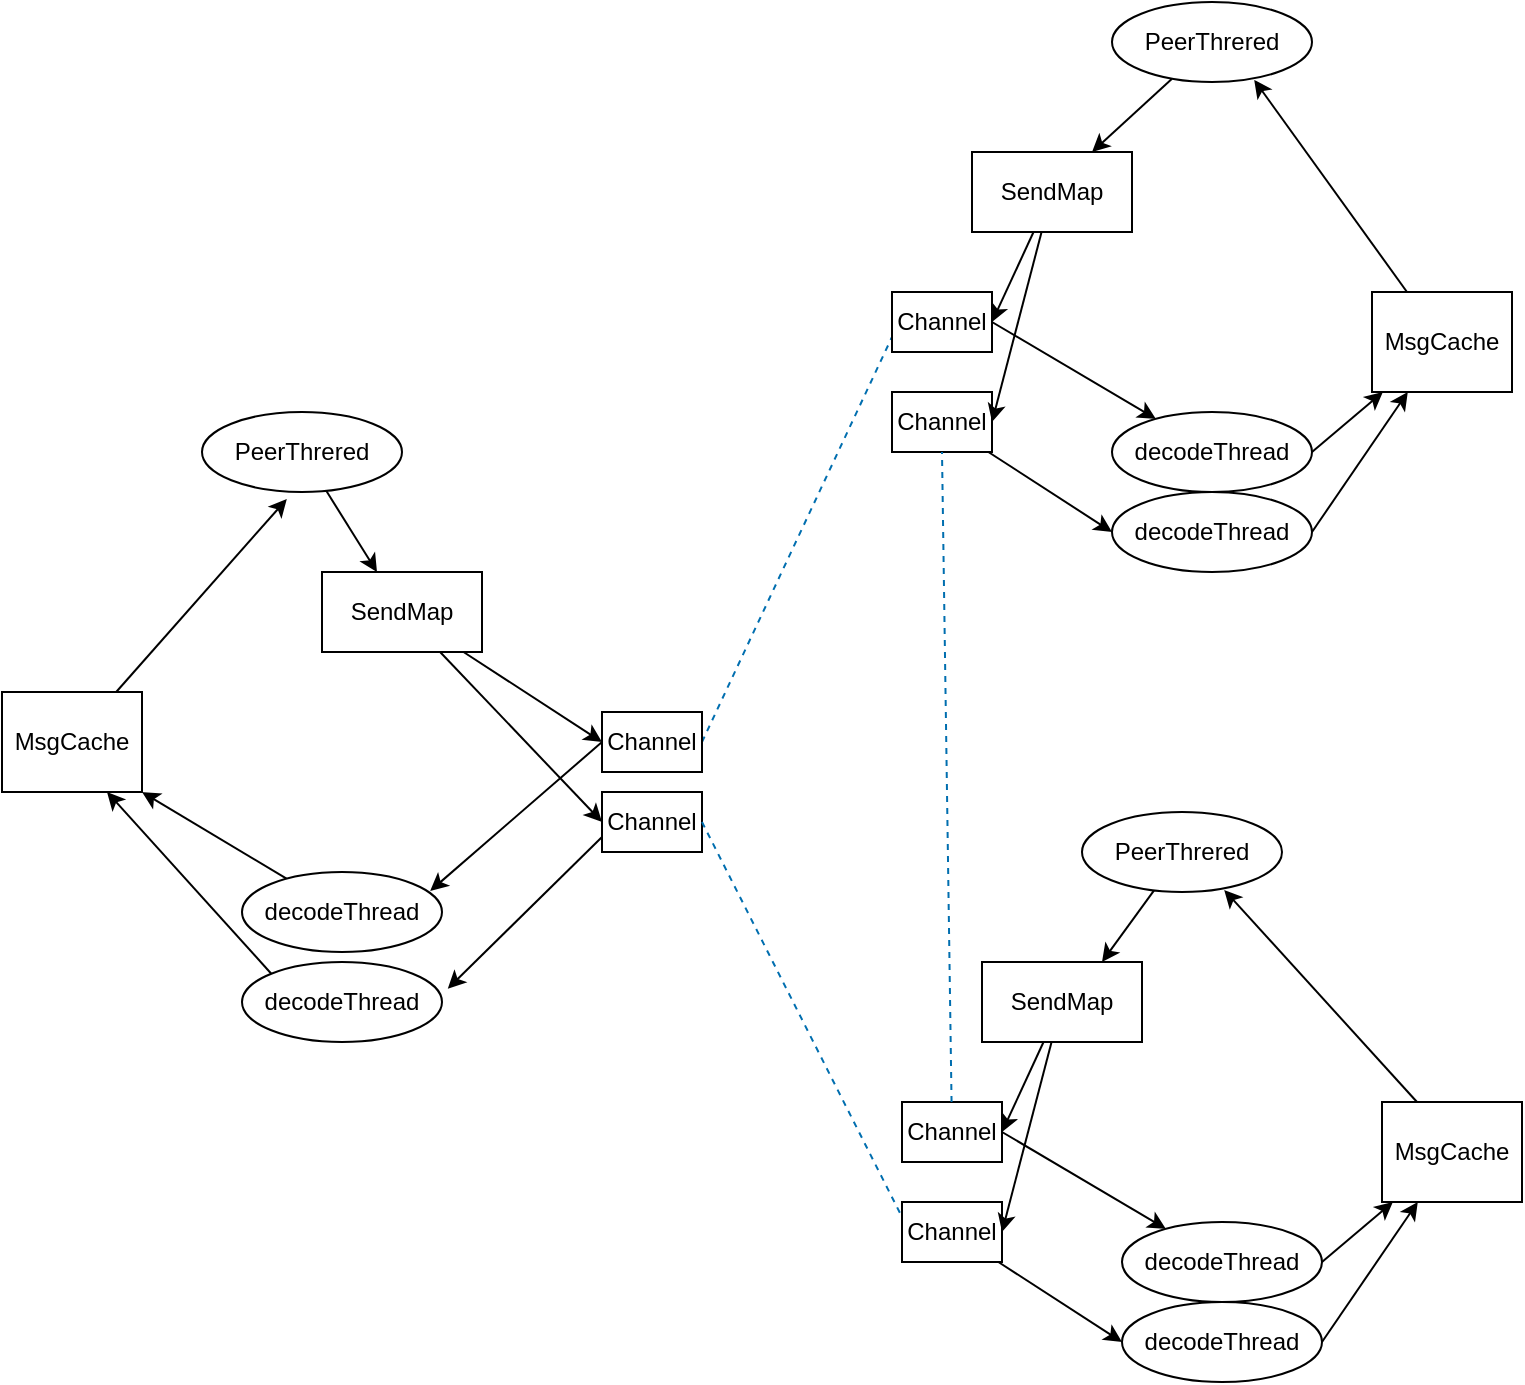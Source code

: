 <mxfile>
    <diagram id="ji68YFjvOslAGeHS3xsc" name="Page-1">
        <mxGraphModel dx="1334" dy="773" grid="1" gridSize="10" guides="1" tooltips="1" connect="1" arrows="1" fold="1" page="1" pageScale="1" pageWidth="827" pageHeight="1169" math="0" shadow="0">
            <root>
                <mxCell id="0"/>
                <mxCell id="1" parent="0"/>
                <mxCell id="26" style="edgeStyle=none;html=1;" edge="1" parent="1" source="2" target="22">
                    <mxGeometry relative="1" as="geometry"/>
                </mxCell>
                <mxCell id="2" value="PeerThrered" style="ellipse;whiteSpace=wrap;html=1;" parent="1" vertex="1">
                    <mxGeometry x="130" y="270" width="100" height="40" as="geometry"/>
                </mxCell>
                <mxCell id="21" style="edgeStyle=none;html=1;entryX=1.029;entryY=0.334;entryDx=0;entryDy=0;entryPerimeter=0;exitX=0;exitY=0.75;exitDx=0;exitDy=0;" edge="1" parent="1" source="14" target="18">
                    <mxGeometry relative="1" as="geometry">
                        <mxPoint x="333.328" y="470" as="sourcePoint"/>
                    </mxGeometry>
                </mxCell>
                <mxCell id="14" value="Channel" style="rounded=0;whiteSpace=wrap;html=1;fontColor=default;" parent="1" vertex="1">
                    <mxGeometry x="330" y="460" width="50" height="30" as="geometry"/>
                </mxCell>
                <mxCell id="20" style="edgeStyle=none;html=1;exitX=0;exitY=0.5;exitDx=0;exitDy=0;entryX=0.941;entryY=0.237;entryDx=0;entryDy=0;entryPerimeter=0;" edge="1" parent="1" source="15" target="19">
                    <mxGeometry relative="1" as="geometry">
                        <mxPoint x="320" y="415" as="sourcePoint"/>
                    </mxGeometry>
                </mxCell>
                <mxCell id="78" style="edgeStyle=none;html=1;entryX=0;entryY=0.75;entryDx=0;entryDy=0;endArrow=none;endFill=0;dashed=1;exitX=1;exitY=0.5;exitDx=0;exitDy=0;rounded=1;fillColor=#1ba1e2;strokeColor=#006EAF;" edge="1" parent="1" source="15" target="37">
                    <mxGeometry relative="1" as="geometry"/>
                </mxCell>
                <mxCell id="15" value="Channel" style="rounded=0;whiteSpace=wrap;html=1;fontColor=default;" parent="1" vertex="1">
                    <mxGeometry x="330" y="420" width="50" height="30" as="geometry"/>
                </mxCell>
                <mxCell id="31" style="edgeStyle=none;html=1;exitX=0;exitY=0;exitDx=0;exitDy=0;entryX=0.75;entryY=1;entryDx=0;entryDy=0;" edge="1" parent="1" source="18" target="28">
                    <mxGeometry relative="1" as="geometry">
                        <mxPoint x="90" y="464" as="targetPoint"/>
                    </mxGeometry>
                </mxCell>
                <mxCell id="18" value="decodeThread" style="ellipse;whiteSpace=wrap;html=1;" vertex="1" parent="1">
                    <mxGeometry x="150" y="545" width="100" height="40" as="geometry"/>
                </mxCell>
                <mxCell id="30" style="edgeStyle=none;html=1;entryX=1;entryY=1;entryDx=0;entryDy=0;" edge="1" parent="1" source="19" target="28">
                    <mxGeometry relative="1" as="geometry">
                        <mxPoint x="110" y="460" as="targetPoint"/>
                    </mxGeometry>
                </mxCell>
                <mxCell id="19" value="decodeThread" style="ellipse;whiteSpace=wrap;html=1;" vertex="1" parent="1">
                    <mxGeometry x="150" y="500" width="100" height="40" as="geometry"/>
                </mxCell>
                <mxCell id="24" style="edgeStyle=none;html=1;entryX=0;entryY=0.5;entryDx=0;entryDy=0;" edge="1" parent="1" source="22" target="15">
                    <mxGeometry relative="1" as="geometry"/>
                </mxCell>
                <mxCell id="25" style="edgeStyle=none;html=1;entryX=0;entryY=0.5;entryDx=0;entryDy=0;" edge="1" parent="1" source="22" target="14">
                    <mxGeometry relative="1" as="geometry"/>
                </mxCell>
                <mxCell id="22" value="SendMap" style="rounded=0;whiteSpace=wrap;html=1;" vertex="1" parent="1">
                    <mxGeometry x="190" y="350" width="80" height="40" as="geometry"/>
                </mxCell>
                <mxCell id="33" style="edgeStyle=none;html=1;entryX=0.424;entryY=1.087;entryDx=0;entryDy=0;entryPerimeter=0;" edge="1" parent="1" source="28" target="2">
                    <mxGeometry relative="1" as="geometry"/>
                </mxCell>
                <mxCell id="28" value="MsgCache" style="rounded=0;whiteSpace=wrap;html=1;" vertex="1" parent="1">
                    <mxGeometry x="30" y="410" width="70" height="50" as="geometry"/>
                </mxCell>
                <mxCell id="55" style="edgeStyle=none;html=1;entryX=0.75;entryY=0;entryDx=0;entryDy=0;" edge="1" parent="1" source="35" target="51">
                    <mxGeometry relative="1" as="geometry"/>
                </mxCell>
                <mxCell id="35" value="PeerThrered" style="ellipse;whiteSpace=wrap;html=1;" vertex="1" parent="1">
                    <mxGeometry x="585" y="65" width="100" height="40" as="geometry"/>
                </mxCell>
                <mxCell id="58" style="edgeStyle=none;html=1;exitX=1;exitY=0.5;exitDx=0;exitDy=0;" edge="1" parent="1" source="37" target="43">
                    <mxGeometry relative="1" as="geometry"/>
                </mxCell>
                <mxCell id="37" value="Channel" style="rounded=0;whiteSpace=wrap;html=1;fontColor=default;" vertex="1" parent="1">
                    <mxGeometry x="475" y="210" width="50" height="30" as="geometry"/>
                </mxCell>
                <mxCell id="59" style="edgeStyle=none;html=1;entryX=0;entryY=0.5;entryDx=0;entryDy=0;" edge="1" parent="1" source="41" target="47">
                    <mxGeometry relative="1" as="geometry"/>
                </mxCell>
                <mxCell id="41" value="Channel" style="rounded=0;whiteSpace=wrap;html=1;fontColor=default;" vertex="1" parent="1">
                    <mxGeometry x="475" y="260" width="50" height="30" as="geometry"/>
                </mxCell>
                <mxCell id="60" style="edgeStyle=none;html=1;exitX=1;exitY=0.5;exitDx=0;exitDy=0;" edge="1" parent="1" source="43" target="53">
                    <mxGeometry relative="1" as="geometry">
                        <mxPoint x="749.9" y="274.25" as="targetPoint"/>
                    </mxGeometry>
                </mxCell>
                <mxCell id="43" value="decodeThread" style="ellipse;whiteSpace=wrap;html=1;" vertex="1" parent="1">
                    <mxGeometry x="585" y="270" width="100" height="40" as="geometry"/>
                </mxCell>
                <mxCell id="61" style="edgeStyle=none;html=1;exitX=1;exitY=0.5;exitDx=0;exitDy=0;" edge="1" parent="1" source="47" target="53">
                    <mxGeometry relative="1" as="geometry">
                        <mxPoint x="765" y="280" as="targetPoint"/>
                    </mxGeometry>
                </mxCell>
                <mxCell id="47" value="decodeThread" style="ellipse;whiteSpace=wrap;html=1;" vertex="1" parent="1">
                    <mxGeometry x="585" y="310" width="100" height="40" as="geometry"/>
                </mxCell>
                <mxCell id="56" style="edgeStyle=none;html=1;entryX=1;entryY=0.5;entryDx=0;entryDy=0;" edge="1" parent="1" source="51" target="37">
                    <mxGeometry relative="1" as="geometry"/>
                </mxCell>
                <mxCell id="57" style="edgeStyle=none;html=1;entryX=1;entryY=0.5;entryDx=0;entryDy=0;" edge="1" parent="1" source="51" target="41">
                    <mxGeometry relative="1" as="geometry"/>
                </mxCell>
                <mxCell id="51" value="SendMap" style="rounded=0;whiteSpace=wrap;html=1;" vertex="1" parent="1">
                    <mxGeometry x="515" y="140" width="80" height="40" as="geometry"/>
                </mxCell>
                <mxCell id="62" style="edgeStyle=none;html=1;entryX=0.711;entryY=0.974;entryDx=0;entryDy=0;entryPerimeter=0;exitX=0.25;exitY=0;exitDx=0;exitDy=0;" edge="1" parent="1" source="53" target="35">
                    <mxGeometry relative="1" as="geometry">
                        <mxPoint x="753.926" y="225" as="sourcePoint"/>
                    </mxGeometry>
                </mxCell>
                <mxCell id="53" value="MsgCache" style="rounded=0;whiteSpace=wrap;html=1;" vertex="1" parent="1">
                    <mxGeometry x="715" y="210" width="70" height="50" as="geometry"/>
                </mxCell>
                <mxCell id="63" style="edgeStyle=none;html=1;entryX=0.75;entryY=0;entryDx=0;entryDy=0;" edge="1" parent="1" source="64" target="75">
                    <mxGeometry relative="1" as="geometry"/>
                </mxCell>
                <mxCell id="64" value="PeerThrered" style="ellipse;whiteSpace=wrap;html=1;" vertex="1" parent="1">
                    <mxGeometry x="570" y="470" width="100" height="40" as="geometry"/>
                </mxCell>
                <mxCell id="65" style="edgeStyle=none;html=1;exitX=1;exitY=0.5;exitDx=0;exitDy=0;" edge="1" parent="1" source="66" target="70">
                    <mxGeometry relative="1" as="geometry"/>
                </mxCell>
                <mxCell id="66" value="Channel" style="rounded=0;whiteSpace=wrap;html=1;fontColor=default;" vertex="1" parent="1">
                    <mxGeometry x="480" y="615" width="50" height="30" as="geometry"/>
                </mxCell>
                <mxCell id="67" style="edgeStyle=none;html=1;entryX=0;entryY=0.5;entryDx=0;entryDy=0;" edge="1" parent="1" source="68" target="72">
                    <mxGeometry relative="1" as="geometry"/>
                </mxCell>
                <mxCell id="68" value="Channel" style="rounded=0;whiteSpace=wrap;html=1;fontColor=default;" vertex="1" parent="1">
                    <mxGeometry x="480" y="665" width="50" height="30" as="geometry"/>
                </mxCell>
                <mxCell id="69" style="edgeStyle=none;html=1;exitX=1;exitY=0.5;exitDx=0;exitDy=0;" edge="1" parent="1" source="70" target="77">
                    <mxGeometry relative="1" as="geometry">
                        <mxPoint x="754.9" y="679.25" as="targetPoint"/>
                    </mxGeometry>
                </mxCell>
                <mxCell id="70" value="decodeThread" style="ellipse;whiteSpace=wrap;html=1;" vertex="1" parent="1">
                    <mxGeometry x="590" y="675" width="100" height="40" as="geometry"/>
                </mxCell>
                <mxCell id="71" style="edgeStyle=none;html=1;exitX=1;exitY=0.5;exitDx=0;exitDy=0;" edge="1" parent="1" source="72" target="77">
                    <mxGeometry relative="1" as="geometry">
                        <mxPoint x="770" y="685" as="targetPoint"/>
                    </mxGeometry>
                </mxCell>
                <mxCell id="72" value="decodeThread" style="ellipse;whiteSpace=wrap;html=1;" vertex="1" parent="1">
                    <mxGeometry x="590" y="715" width="100" height="40" as="geometry"/>
                </mxCell>
                <mxCell id="73" style="edgeStyle=none;html=1;entryX=1;entryY=0.5;entryDx=0;entryDy=0;" edge="1" parent="1" source="75" target="66">
                    <mxGeometry relative="1" as="geometry"/>
                </mxCell>
                <mxCell id="74" style="edgeStyle=none;html=1;entryX=1;entryY=0.5;entryDx=0;entryDy=0;" edge="1" parent="1" source="75" target="68">
                    <mxGeometry relative="1" as="geometry"/>
                </mxCell>
                <mxCell id="75" value="SendMap" style="rounded=0;whiteSpace=wrap;html=1;" vertex="1" parent="1">
                    <mxGeometry x="520" y="545" width="80" height="40" as="geometry"/>
                </mxCell>
                <mxCell id="76" style="edgeStyle=none;html=1;entryX=0.711;entryY=0.974;entryDx=0;entryDy=0;entryPerimeter=0;exitX=0.25;exitY=0;exitDx=0;exitDy=0;" edge="1" parent="1" source="77" target="64">
                    <mxGeometry relative="1" as="geometry">
                        <mxPoint x="758.926" y="630" as="sourcePoint"/>
                    </mxGeometry>
                </mxCell>
                <mxCell id="77" value="MsgCache" style="rounded=0;whiteSpace=wrap;html=1;" vertex="1" parent="1">
                    <mxGeometry x="720" y="615" width="70" height="50" as="geometry"/>
                </mxCell>
                <mxCell id="81" style="edgeStyle=none;html=1;entryX=0;entryY=0.25;entryDx=0;entryDy=0;endArrow=none;endFill=0;dashed=1;exitX=1;exitY=0.5;exitDx=0;exitDy=0;rounded=1;fillColor=#1ba1e2;strokeColor=#006EAF;" edge="1" parent="1" source="14" target="68">
                    <mxGeometry relative="1" as="geometry">
                        <mxPoint x="360" y="355" as="sourcePoint"/>
                        <mxPoint x="485" y="242.5" as="targetPoint"/>
                    </mxGeometry>
                </mxCell>
                <mxCell id="82" style="edgeStyle=none;html=1;entryX=0.5;entryY=1;entryDx=0;entryDy=0;endArrow=none;endFill=0;dashed=1;rounded=1;fillColor=#1ba1e2;strokeColor=#006EAF;" edge="1" parent="1" source="66" target="41">
                    <mxGeometry relative="1" as="geometry">
                        <mxPoint x="510" y="590" as="sourcePoint"/>
                        <mxPoint x="495" y="252.5" as="targetPoint"/>
                    </mxGeometry>
                </mxCell>
            </root>
        </mxGraphModel>
    </diagram>
</mxfile>